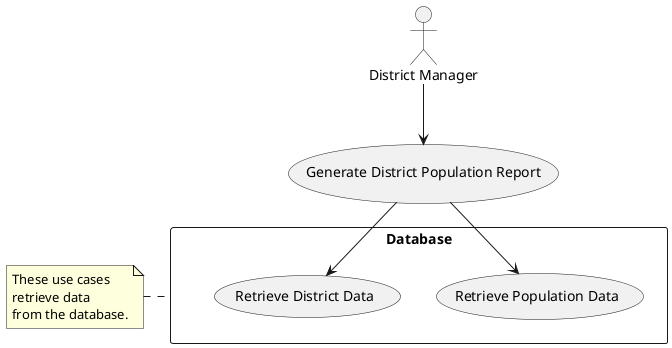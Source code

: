 @startuml
'https://plantuml.com/use-case-diagram
@startuml District_Population_System

usecase UC7 as "Generate District Population Report"

actor "District Manager" as Manager

rectangle Database {
    usecase "Retrieve Population Data" as RetrievePopulationData
    usecase "Retrieve District Data" as RetrieveDistrictData
}

Manager --> UC7
UC7 --> RetrievePopulationData
UC7 --> RetrieveDistrictData

note left of Database : These use cases\nretrieve data\nfrom the database.

@enduml
